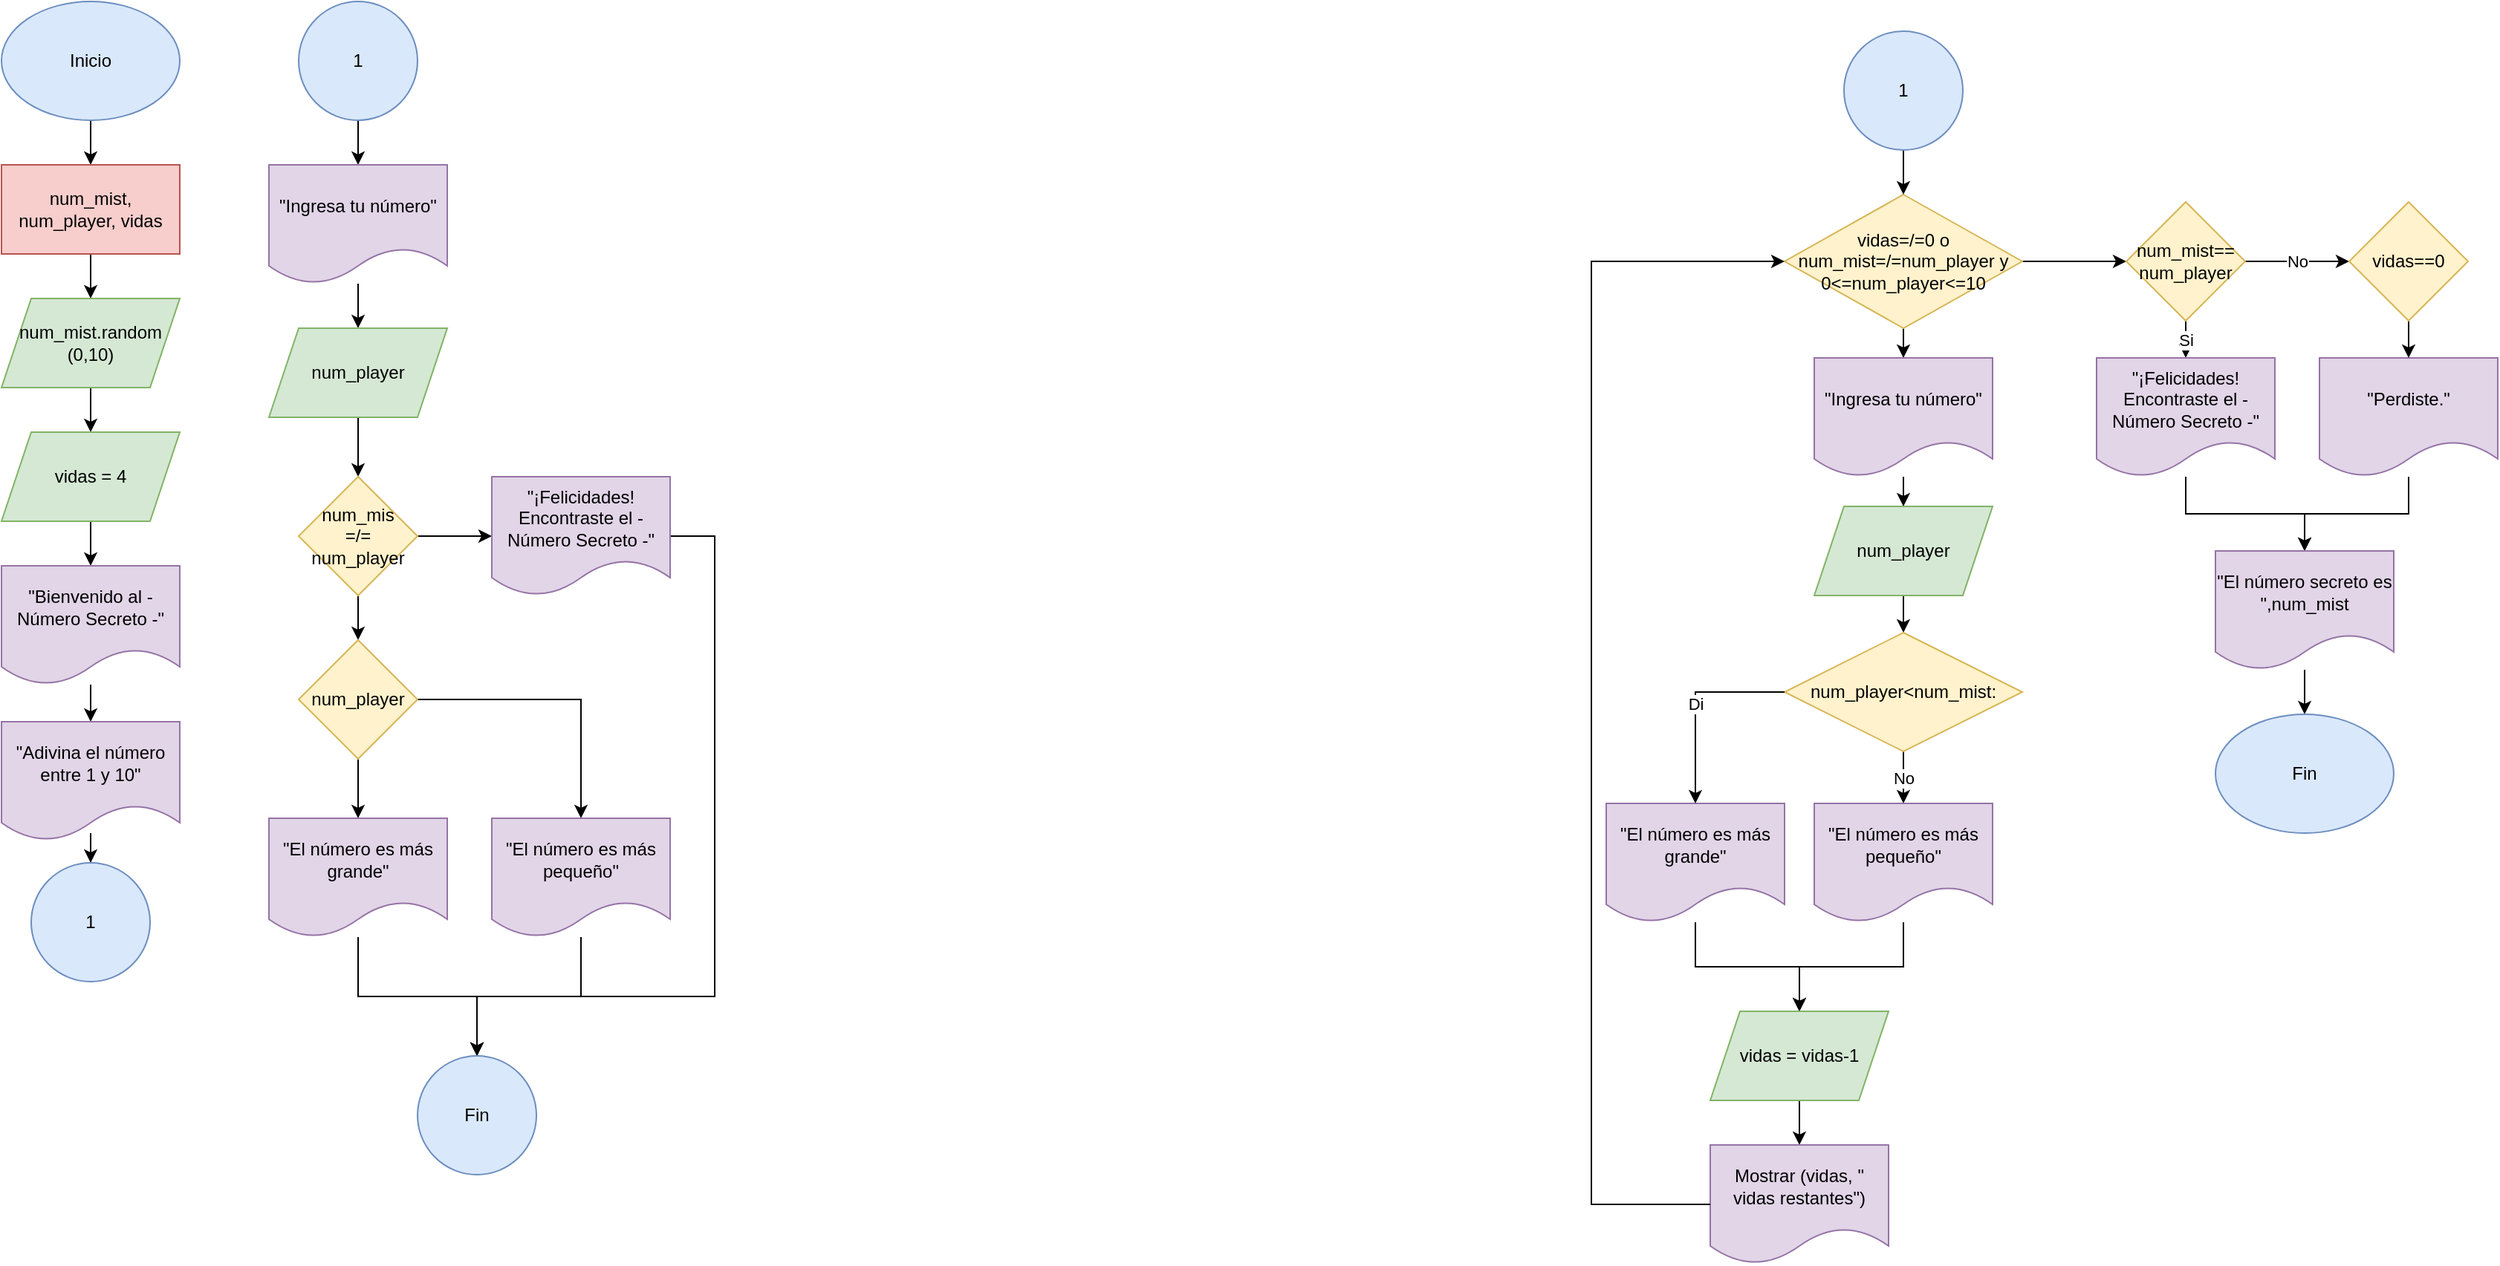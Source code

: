 <mxfile version="20.2.7" type="github">
  <diagram id="A-veEHRM2BNjV3C6IaXB" name="Página-1">
    <mxGraphModel dx="955" dy="913" grid="1" gridSize="10" guides="1" tooltips="1" connect="1" arrows="1" fold="1" page="1" pageScale="1" pageWidth="827" pageHeight="1169" math="0" shadow="0">
      <root>
        <mxCell id="0" />
        <mxCell id="1" parent="0" />
        <mxCell id="4XPwBnDbkarfqxUBHr4E-8" value="" style="edgeStyle=orthogonalEdgeStyle;rounded=0;orthogonalLoop=1;jettySize=auto;html=1;" parent="1" source="4XPwBnDbkarfqxUBHr4E-1" target="4XPwBnDbkarfqxUBHr4E-2" edge="1">
          <mxGeometry relative="1" as="geometry" />
        </mxCell>
        <mxCell id="4XPwBnDbkarfqxUBHr4E-1" value="Inicio" style="ellipse;whiteSpace=wrap;html=1;fillColor=#dae8fc;strokeColor=#6c8ebf;" parent="1" vertex="1">
          <mxGeometry x="70" y="20" width="120" height="80" as="geometry" />
        </mxCell>
        <mxCell id="4XPwBnDbkarfqxUBHr4E-9" value="" style="edgeStyle=orthogonalEdgeStyle;rounded=0;orthogonalLoop=1;jettySize=auto;html=1;" parent="1" source="4XPwBnDbkarfqxUBHr4E-2" target="4XPwBnDbkarfqxUBHr4E-3" edge="1">
          <mxGeometry relative="1" as="geometry" />
        </mxCell>
        <mxCell id="4XPwBnDbkarfqxUBHr4E-2" value="num_mist, num_player, vidas" style="rounded=0;whiteSpace=wrap;html=1;fillColor=#f8cecc;strokeColor=#b85450;" parent="1" vertex="1">
          <mxGeometry x="70" y="130" width="120" height="60" as="geometry" />
        </mxCell>
        <mxCell id="4XPwBnDbkarfqxUBHr4E-10" value="" style="edgeStyle=orthogonalEdgeStyle;rounded=0;orthogonalLoop=1;jettySize=auto;html=1;" parent="1" source="4XPwBnDbkarfqxUBHr4E-3" target="4XPwBnDbkarfqxUBHr4E-4" edge="1">
          <mxGeometry relative="1" as="geometry" />
        </mxCell>
        <mxCell id="4XPwBnDbkarfqxUBHr4E-3" value="num_mist.random (0,10)" style="shape=parallelogram;perimeter=parallelogramPerimeter;whiteSpace=wrap;html=1;fixedSize=1;fillColor=#d5e8d4;strokeColor=#82b366;" parent="1" vertex="1">
          <mxGeometry x="70" y="220" width="120" height="60" as="geometry" />
        </mxCell>
        <mxCell id="4XPwBnDbkarfqxUBHr4E-11" value="" style="edgeStyle=orthogonalEdgeStyle;rounded=0;orthogonalLoop=1;jettySize=auto;html=1;" parent="1" source="4XPwBnDbkarfqxUBHr4E-4" target="4XPwBnDbkarfqxUBHr4E-5" edge="1">
          <mxGeometry relative="1" as="geometry" />
        </mxCell>
        <mxCell id="4XPwBnDbkarfqxUBHr4E-4" value="vidas = 4" style="shape=parallelogram;perimeter=parallelogramPerimeter;whiteSpace=wrap;html=1;fixedSize=1;fillColor=#d5e8d4;strokeColor=#82b366;" parent="1" vertex="1">
          <mxGeometry x="70" y="310" width="120" height="60" as="geometry" />
        </mxCell>
        <mxCell id="4XPwBnDbkarfqxUBHr4E-12" value="" style="edgeStyle=orthogonalEdgeStyle;rounded=0;orthogonalLoop=1;jettySize=auto;html=1;" parent="1" source="4XPwBnDbkarfqxUBHr4E-5" target="4XPwBnDbkarfqxUBHr4E-7" edge="1">
          <mxGeometry relative="1" as="geometry" />
        </mxCell>
        <mxCell id="4XPwBnDbkarfqxUBHr4E-5" value="&quot;Bienvenido al - Número Secreto -&quot;" style="shape=document;whiteSpace=wrap;html=1;boundedLbl=1;fillColor=#e1d5e7;strokeColor=#9673a6;" parent="1" vertex="1">
          <mxGeometry x="70" y="400" width="120" height="80" as="geometry" />
        </mxCell>
        <mxCell id="4XPwBnDbkarfqxUBHr4E-38" value="" style="edgeStyle=orthogonalEdgeStyle;rounded=0;orthogonalLoop=1;jettySize=auto;html=1;" parent="1" source="4XPwBnDbkarfqxUBHr4E-7" target="4XPwBnDbkarfqxUBHr4E-15" edge="1">
          <mxGeometry relative="1" as="geometry" />
        </mxCell>
        <mxCell id="4XPwBnDbkarfqxUBHr4E-7" value="&quot;Adivina el número entre 1 y 10&quot;" style="shape=document;whiteSpace=wrap;html=1;boundedLbl=1;fillColor=#e1d5e7;strokeColor=#9673a6;" parent="1" vertex="1">
          <mxGeometry x="70" y="505" width="120" height="80" as="geometry" />
        </mxCell>
        <mxCell id="4XPwBnDbkarfqxUBHr4E-25" value="" style="edgeStyle=orthogonalEdgeStyle;rounded=0;orthogonalLoop=1;jettySize=auto;html=1;" parent="1" source="4XPwBnDbkarfqxUBHr4E-14" target="4XPwBnDbkarfqxUBHr4E-17" edge="1">
          <mxGeometry relative="1" as="geometry" />
        </mxCell>
        <mxCell id="4XPwBnDbkarfqxUBHr4E-42" value="" style="edgeStyle=orthogonalEdgeStyle;rounded=0;orthogonalLoop=1;jettySize=auto;html=1;" parent="1" source="4XPwBnDbkarfqxUBHr4E-14" target="4XPwBnDbkarfqxUBHr4E-39" edge="1">
          <mxGeometry relative="1" as="geometry" />
        </mxCell>
        <mxCell id="4XPwBnDbkarfqxUBHr4E-14" value="vidas=/=0 o num_mist=/=num_player y 0&lt;=num_player&lt;=10" style="rhombus;whiteSpace=wrap;html=1;fillColor=#fff2cc;strokeColor=#d6b656;" parent="1" vertex="1">
          <mxGeometry x="1270" y="150" width="160" height="90" as="geometry" />
        </mxCell>
        <mxCell id="4XPwBnDbkarfqxUBHr4E-15" value="1" style="ellipse;whiteSpace=wrap;html=1;aspect=fixed;fillColor=#dae8fc;strokeColor=#6c8ebf;" parent="1" vertex="1">
          <mxGeometry x="90" y="600" width="80" height="80" as="geometry" />
        </mxCell>
        <mxCell id="4XPwBnDbkarfqxUBHr4E-24" value="" style="edgeStyle=orthogonalEdgeStyle;rounded=0;orthogonalLoop=1;jettySize=auto;html=1;" parent="1" source="4XPwBnDbkarfqxUBHr4E-16" target="4XPwBnDbkarfqxUBHr4E-14" edge="1">
          <mxGeometry relative="1" as="geometry" />
        </mxCell>
        <mxCell id="4XPwBnDbkarfqxUBHr4E-16" value="1" style="ellipse;whiteSpace=wrap;html=1;aspect=fixed;fillColor=#dae8fc;strokeColor=#6c8ebf;" parent="1" vertex="1">
          <mxGeometry x="1310" y="40" width="80" height="80" as="geometry" />
        </mxCell>
        <mxCell id="4XPwBnDbkarfqxUBHr4E-26" value="" style="edgeStyle=orthogonalEdgeStyle;rounded=0;orthogonalLoop=1;jettySize=auto;html=1;" parent="1" source="4XPwBnDbkarfqxUBHr4E-17" target="4XPwBnDbkarfqxUBHr4E-18" edge="1">
          <mxGeometry relative="1" as="geometry" />
        </mxCell>
        <mxCell id="4XPwBnDbkarfqxUBHr4E-17" value="&quot;Ingresa tu número&quot;" style="shape=document;whiteSpace=wrap;html=1;boundedLbl=1;fillColor=#e1d5e7;strokeColor=#9673a6;" parent="1" vertex="1">
          <mxGeometry x="1290" y="260" width="120" height="80" as="geometry" />
        </mxCell>
        <mxCell id="4XPwBnDbkarfqxUBHr4E-27" value="" style="edgeStyle=orthogonalEdgeStyle;rounded=0;orthogonalLoop=1;jettySize=auto;html=1;" parent="1" source="4XPwBnDbkarfqxUBHr4E-18" target="4XPwBnDbkarfqxUBHr4E-19" edge="1">
          <mxGeometry relative="1" as="geometry" />
        </mxCell>
        <mxCell id="4XPwBnDbkarfqxUBHr4E-18" value="num_player" style="shape=parallelogram;perimeter=parallelogramPerimeter;whiteSpace=wrap;html=1;fixedSize=1;fillColor=#d5e8d4;strokeColor=#82b366;" parent="1" vertex="1">
          <mxGeometry x="1290" y="360" width="120" height="60" as="geometry" />
        </mxCell>
        <mxCell id="4XPwBnDbkarfqxUBHr4E-28" value="No" style="edgeStyle=orthogonalEdgeStyle;rounded=0;orthogonalLoop=1;jettySize=auto;html=1;" parent="1" source="4XPwBnDbkarfqxUBHr4E-19" target="4XPwBnDbkarfqxUBHr4E-20" edge="1">
          <mxGeometry relative="1" as="geometry" />
        </mxCell>
        <mxCell id="4XPwBnDbkarfqxUBHr4E-19" value="num_player&amp;lt;num_mist:" style="rhombus;whiteSpace=wrap;html=1;fillColor=#fff2cc;strokeColor=#d6b656;" parent="1" vertex="1">
          <mxGeometry x="1270" y="445" width="160" height="80" as="geometry" />
        </mxCell>
        <mxCell id="4XPwBnDbkarfqxUBHr4E-30" value="" style="edgeStyle=orthogonalEdgeStyle;rounded=0;orthogonalLoop=1;jettySize=auto;html=1;" parent="1" source="4XPwBnDbkarfqxUBHr4E-20" target="4XPwBnDbkarfqxUBHr4E-22" edge="1">
          <mxGeometry relative="1" as="geometry" />
        </mxCell>
        <mxCell id="4XPwBnDbkarfqxUBHr4E-20" value="&quot;El número es más pequeño&quot;" style="shape=document;whiteSpace=wrap;html=1;boundedLbl=1;fillColor=#e1d5e7;strokeColor=#9673a6;" parent="1" vertex="1">
          <mxGeometry x="1290" y="560" width="120" height="80" as="geometry" />
        </mxCell>
        <mxCell id="4XPwBnDbkarfqxUBHr4E-31" value="" style="edgeStyle=orthogonalEdgeStyle;rounded=0;orthogonalLoop=1;jettySize=auto;html=1;" parent="1" source="4XPwBnDbkarfqxUBHr4E-21" target="4XPwBnDbkarfqxUBHr4E-22" edge="1">
          <mxGeometry relative="1" as="geometry" />
        </mxCell>
        <mxCell id="4XPwBnDbkarfqxUBHr4E-21" value="&quot;El número es más grande&quot;" style="shape=document;whiteSpace=wrap;html=1;boundedLbl=1;fillColor=#e1d5e7;strokeColor=#9673a6;" parent="1" vertex="1">
          <mxGeometry x="1150" y="560" width="120" height="80" as="geometry" />
        </mxCell>
        <mxCell id="4XPwBnDbkarfqxUBHr4E-32" value="" style="edgeStyle=orthogonalEdgeStyle;rounded=0;orthogonalLoop=1;jettySize=auto;html=1;" parent="1" source="4XPwBnDbkarfqxUBHr4E-22" target="4XPwBnDbkarfqxUBHr4E-23" edge="1">
          <mxGeometry relative="1" as="geometry" />
        </mxCell>
        <mxCell id="4XPwBnDbkarfqxUBHr4E-22" value="vidas = vidas-1" style="shape=parallelogram;perimeter=parallelogramPerimeter;whiteSpace=wrap;html=1;fixedSize=1;fillColor=#d5e8d4;strokeColor=#82b366;" parent="1" vertex="1">
          <mxGeometry x="1220" y="700" width="120" height="60" as="geometry" />
        </mxCell>
        <mxCell id="4XPwBnDbkarfqxUBHr4E-23" value="Mostrar (vidas, &quot; vidas restantes&quot;)" style="shape=document;whiteSpace=wrap;html=1;boundedLbl=1;fillColor=#e1d5e7;strokeColor=#9673a6;" parent="1" vertex="1">
          <mxGeometry x="1220" y="790" width="120" height="80" as="geometry" />
        </mxCell>
        <mxCell id="4XPwBnDbkarfqxUBHr4E-35" value="" style="endArrow=classic;html=1;rounded=0;entryX=0;entryY=0.5;entryDx=0;entryDy=0;exitX=0;exitY=0.5;exitDx=0;exitDy=0;" parent="1" source="4XPwBnDbkarfqxUBHr4E-23" target="4XPwBnDbkarfqxUBHr4E-14" edge="1">
          <mxGeometry width="50" height="50" relative="1" as="geometry">
            <mxPoint x="1140" y="840" as="sourcePoint" />
            <mxPoint x="1190" y="790" as="targetPoint" />
            <Array as="points">
              <mxPoint x="1140" y="830" />
              <mxPoint x="1140" y="195" />
            </Array>
          </mxGeometry>
        </mxCell>
        <mxCell id="4XPwBnDbkarfqxUBHr4E-41" value="Si" style="edgeStyle=orthogonalEdgeStyle;rounded=0;orthogonalLoop=1;jettySize=auto;html=1;" parent="1" source="4XPwBnDbkarfqxUBHr4E-39" target="4XPwBnDbkarfqxUBHr4E-40" edge="1">
          <mxGeometry relative="1" as="geometry" />
        </mxCell>
        <mxCell id="4XPwBnDbkarfqxUBHr4E-46" value="No" style="edgeStyle=orthogonalEdgeStyle;rounded=0;orthogonalLoop=1;jettySize=auto;html=1;" parent="1" source="4XPwBnDbkarfqxUBHr4E-39" target="4XPwBnDbkarfqxUBHr4E-45" edge="1">
          <mxGeometry relative="1" as="geometry" />
        </mxCell>
        <mxCell id="4XPwBnDbkarfqxUBHr4E-39" value="num_mist==&lt;br&gt;num_player" style="rhombus;whiteSpace=wrap;html=1;fillColor=#fff2cc;strokeColor=#d6b656;" parent="1" vertex="1">
          <mxGeometry x="1500" y="155" width="80" height="80" as="geometry" />
        </mxCell>
        <mxCell id="4XPwBnDbkarfqxUBHr4E-49" value="" style="edgeStyle=orthogonalEdgeStyle;rounded=0;orthogonalLoop=1;jettySize=auto;html=1;" parent="1" source="4XPwBnDbkarfqxUBHr4E-40" target="4XPwBnDbkarfqxUBHr4E-48" edge="1">
          <mxGeometry relative="1" as="geometry" />
        </mxCell>
        <mxCell id="4XPwBnDbkarfqxUBHr4E-40" value="&quot;¡Felicidades! Encontraste el - Número Secreto -&quot;" style="shape=document;whiteSpace=wrap;html=1;boundedLbl=1;fillColor=#e1d5e7;strokeColor=#9673a6;" parent="1" vertex="1">
          <mxGeometry x="1480" y="260" width="120" height="80" as="geometry" />
        </mxCell>
        <mxCell id="4XPwBnDbkarfqxUBHr4E-50" value="" style="edgeStyle=orthogonalEdgeStyle;rounded=0;orthogonalLoop=1;jettySize=auto;html=1;" parent="1" source="4XPwBnDbkarfqxUBHr4E-43" target="4XPwBnDbkarfqxUBHr4E-48" edge="1">
          <mxGeometry relative="1" as="geometry" />
        </mxCell>
        <mxCell id="4XPwBnDbkarfqxUBHr4E-43" value="&quot;Perdiste.&quot;" style="shape=document;whiteSpace=wrap;html=1;boundedLbl=1;fillColor=#e1d5e7;strokeColor=#9673a6;" parent="1" vertex="1">
          <mxGeometry x="1630" y="260" width="120" height="80" as="geometry" />
        </mxCell>
        <mxCell id="4XPwBnDbkarfqxUBHr4E-47" value="" style="edgeStyle=orthogonalEdgeStyle;rounded=0;orthogonalLoop=1;jettySize=auto;html=1;" parent="1" source="4XPwBnDbkarfqxUBHr4E-45" target="4XPwBnDbkarfqxUBHr4E-43" edge="1">
          <mxGeometry relative="1" as="geometry" />
        </mxCell>
        <mxCell id="4XPwBnDbkarfqxUBHr4E-45" value="vidas==0" style="rhombus;whiteSpace=wrap;html=1;fillColor=#fff2cc;strokeColor=#d6b656;" parent="1" vertex="1">
          <mxGeometry x="1650" y="155" width="80" height="80" as="geometry" />
        </mxCell>
        <mxCell id="4XPwBnDbkarfqxUBHr4E-52" value="" style="edgeStyle=orthogonalEdgeStyle;rounded=0;orthogonalLoop=1;jettySize=auto;html=1;" parent="1" source="4XPwBnDbkarfqxUBHr4E-48" target="4XPwBnDbkarfqxUBHr4E-51" edge="1">
          <mxGeometry relative="1" as="geometry" />
        </mxCell>
        <mxCell id="4XPwBnDbkarfqxUBHr4E-48" value="&quot;El número secreto es &quot;,num_mist" style="shape=document;whiteSpace=wrap;html=1;boundedLbl=1;fillColor=#e1d5e7;strokeColor=#9673a6;" parent="1" vertex="1">
          <mxGeometry x="1560" y="390" width="120" height="80" as="geometry" />
        </mxCell>
        <mxCell id="4XPwBnDbkarfqxUBHr4E-51" value="Fin" style="ellipse;whiteSpace=wrap;html=1;fillColor=#dae8fc;strokeColor=#6c8ebf;" parent="1" vertex="1">
          <mxGeometry x="1560" y="500" width="120" height="80" as="geometry" />
        </mxCell>
        <mxCell id="4XPwBnDbkarfqxUBHr4E-54" value="Di" style="endArrow=classic;html=1;rounded=0;entryX=0.5;entryY=0;entryDx=0;entryDy=0;exitX=0;exitY=0.5;exitDx=0;exitDy=0;" parent="1" source="4XPwBnDbkarfqxUBHr4E-19" target="4XPwBnDbkarfqxUBHr4E-21" edge="1">
          <mxGeometry width="50" height="50" relative="1" as="geometry">
            <mxPoint x="1230" y="470" as="sourcePoint" />
            <mxPoint x="1280" y="420" as="targetPoint" />
            <Array as="points">
              <mxPoint x="1210" y="485" />
            </Array>
          </mxGeometry>
        </mxCell>
        <mxCell id="VYThHRkE6rpbtCkDWIOo-7" value="" style="edgeStyle=orthogonalEdgeStyle;rounded=0;orthogonalLoop=1;jettySize=auto;html=1;" edge="1" parent="1" source="VYThHRkE6rpbtCkDWIOo-1" target="VYThHRkE6rpbtCkDWIOo-2">
          <mxGeometry relative="1" as="geometry" />
        </mxCell>
        <mxCell id="VYThHRkE6rpbtCkDWIOo-1" value="1" style="ellipse;whiteSpace=wrap;html=1;aspect=fixed;fillColor=#dae8fc;strokeColor=#6c8ebf;" vertex="1" parent="1">
          <mxGeometry x="270" y="20" width="80" height="80" as="geometry" />
        </mxCell>
        <mxCell id="VYThHRkE6rpbtCkDWIOo-8" value="" style="edgeStyle=orthogonalEdgeStyle;rounded=0;orthogonalLoop=1;jettySize=auto;html=1;" edge="1" parent="1" source="VYThHRkE6rpbtCkDWIOo-2" target="VYThHRkE6rpbtCkDWIOo-3">
          <mxGeometry relative="1" as="geometry" />
        </mxCell>
        <mxCell id="VYThHRkE6rpbtCkDWIOo-2" value="&quot;Ingresa tu número&quot;" style="shape=document;whiteSpace=wrap;html=1;boundedLbl=1;fillColor=#e1d5e7;strokeColor=#9673a6;" vertex="1" parent="1">
          <mxGeometry x="250" y="130" width="120" height="80" as="geometry" />
        </mxCell>
        <mxCell id="VYThHRkE6rpbtCkDWIOo-9" value="" style="edgeStyle=orthogonalEdgeStyle;rounded=0;orthogonalLoop=1;jettySize=auto;html=1;" edge="1" parent="1" source="VYThHRkE6rpbtCkDWIOo-3" target="VYThHRkE6rpbtCkDWIOo-4">
          <mxGeometry relative="1" as="geometry" />
        </mxCell>
        <mxCell id="VYThHRkE6rpbtCkDWIOo-3" value="num_player" style="shape=parallelogram;perimeter=parallelogramPerimeter;whiteSpace=wrap;html=1;fixedSize=1;fillColor=#d5e8d4;strokeColor=#82b366;" vertex="1" parent="1">
          <mxGeometry x="250" y="240" width="120" height="60" as="geometry" />
        </mxCell>
        <mxCell id="VYThHRkE6rpbtCkDWIOo-10" value="" style="edgeStyle=orthogonalEdgeStyle;rounded=0;orthogonalLoop=1;jettySize=auto;html=1;" edge="1" parent="1" source="VYThHRkE6rpbtCkDWIOo-4" target="VYThHRkE6rpbtCkDWIOo-5">
          <mxGeometry relative="1" as="geometry" />
        </mxCell>
        <mxCell id="VYThHRkE6rpbtCkDWIOo-11" value="" style="edgeStyle=orthogonalEdgeStyle;rounded=0;orthogonalLoop=1;jettySize=auto;html=1;" edge="1" parent="1" source="VYThHRkE6rpbtCkDWIOo-4" target="VYThHRkE6rpbtCkDWIOo-6">
          <mxGeometry relative="1" as="geometry" />
        </mxCell>
        <mxCell id="VYThHRkE6rpbtCkDWIOo-4" value="num_mis&lt;br&gt;=/=&lt;br&gt;num_player" style="rhombus;whiteSpace=wrap;html=1;fillColor=#fff2cc;strokeColor=#d6b656;" vertex="1" parent="1">
          <mxGeometry x="270" y="340" width="80" height="80" as="geometry" />
        </mxCell>
        <mxCell id="VYThHRkE6rpbtCkDWIOo-14" value="" style="edgeStyle=orthogonalEdgeStyle;rounded=0;orthogonalLoop=1;jettySize=auto;html=1;" edge="1" parent="1" source="VYThHRkE6rpbtCkDWIOo-5" target="VYThHRkE6rpbtCkDWIOo-13">
          <mxGeometry relative="1" as="geometry" />
        </mxCell>
        <mxCell id="VYThHRkE6rpbtCkDWIOo-15" value="" style="edgeStyle=orthogonalEdgeStyle;rounded=0;orthogonalLoop=1;jettySize=auto;html=1;" edge="1" parent="1" source="VYThHRkE6rpbtCkDWIOo-5" target="VYThHRkE6rpbtCkDWIOo-12">
          <mxGeometry relative="1" as="geometry" />
        </mxCell>
        <mxCell id="VYThHRkE6rpbtCkDWIOo-5" value="num_player&lt;num_mist" style="rhombus;whiteSpace=wrap;html=1;fillColor=#fff2cc;strokeColor=#d6b656;" vertex="1" parent="1">
          <mxGeometry x="270" y="450" width="80" height="80" as="geometry" />
        </mxCell>
        <mxCell id="VYThHRkE6rpbtCkDWIOo-21" style="edgeStyle=orthogonalEdgeStyle;rounded=0;orthogonalLoop=1;jettySize=auto;html=1;" edge="1" parent="1" source="VYThHRkE6rpbtCkDWIOo-6" target="VYThHRkE6rpbtCkDWIOo-16">
          <mxGeometry relative="1" as="geometry">
            <Array as="points">
              <mxPoint x="550" y="380" />
              <mxPoint x="550" y="690" />
              <mxPoint x="390" y="690" />
            </Array>
          </mxGeometry>
        </mxCell>
        <mxCell id="VYThHRkE6rpbtCkDWIOo-6" value="&quot;¡Felicidades! Encontraste el - Número Secreto -&quot;" style="shape=document;whiteSpace=wrap;html=1;boundedLbl=1;fillColor=#e1d5e7;strokeColor=#9673a6;" vertex="1" parent="1">
          <mxGeometry x="400" y="340" width="120" height="80" as="geometry" />
        </mxCell>
        <mxCell id="VYThHRkE6rpbtCkDWIOo-22" style="edgeStyle=orthogonalEdgeStyle;rounded=0;orthogonalLoop=1;jettySize=auto;html=1;entryX=0.5;entryY=0;entryDx=0;entryDy=0;" edge="1" parent="1" source="VYThHRkE6rpbtCkDWIOo-12" target="VYThHRkE6rpbtCkDWIOo-16">
          <mxGeometry relative="1" as="geometry" />
        </mxCell>
        <mxCell id="VYThHRkE6rpbtCkDWIOo-12" value="&quot;El número es más grande&quot;" style="shape=document;whiteSpace=wrap;html=1;boundedLbl=1;fillColor=#e1d5e7;strokeColor=#9673a6;" vertex="1" parent="1">
          <mxGeometry x="250" y="570" width="120" height="80" as="geometry" />
        </mxCell>
        <mxCell id="VYThHRkE6rpbtCkDWIOo-23" style="edgeStyle=orthogonalEdgeStyle;rounded=0;orthogonalLoop=1;jettySize=auto;html=1;entryX=0.5;entryY=0;entryDx=0;entryDy=0;" edge="1" parent="1" source="VYThHRkE6rpbtCkDWIOo-13" target="VYThHRkE6rpbtCkDWIOo-16">
          <mxGeometry relative="1" as="geometry" />
        </mxCell>
        <mxCell id="VYThHRkE6rpbtCkDWIOo-13" value="&quot;El número es más pequeño&quot;" style="shape=document;whiteSpace=wrap;html=1;boundedLbl=1;fillColor=#e1d5e7;strokeColor=#9673a6;" vertex="1" parent="1">
          <mxGeometry x="400" y="570" width="120" height="80" as="geometry" />
        </mxCell>
        <mxCell id="VYThHRkE6rpbtCkDWIOo-16" value="Fin" style="ellipse;whiteSpace=wrap;html=1;aspect=fixed;fillColor=#dae8fc;strokeColor=#6c8ebf;" vertex="1" parent="1">
          <mxGeometry x="350" y="730" width="80" height="80" as="geometry" />
        </mxCell>
      </root>
    </mxGraphModel>
  </diagram>
</mxfile>
